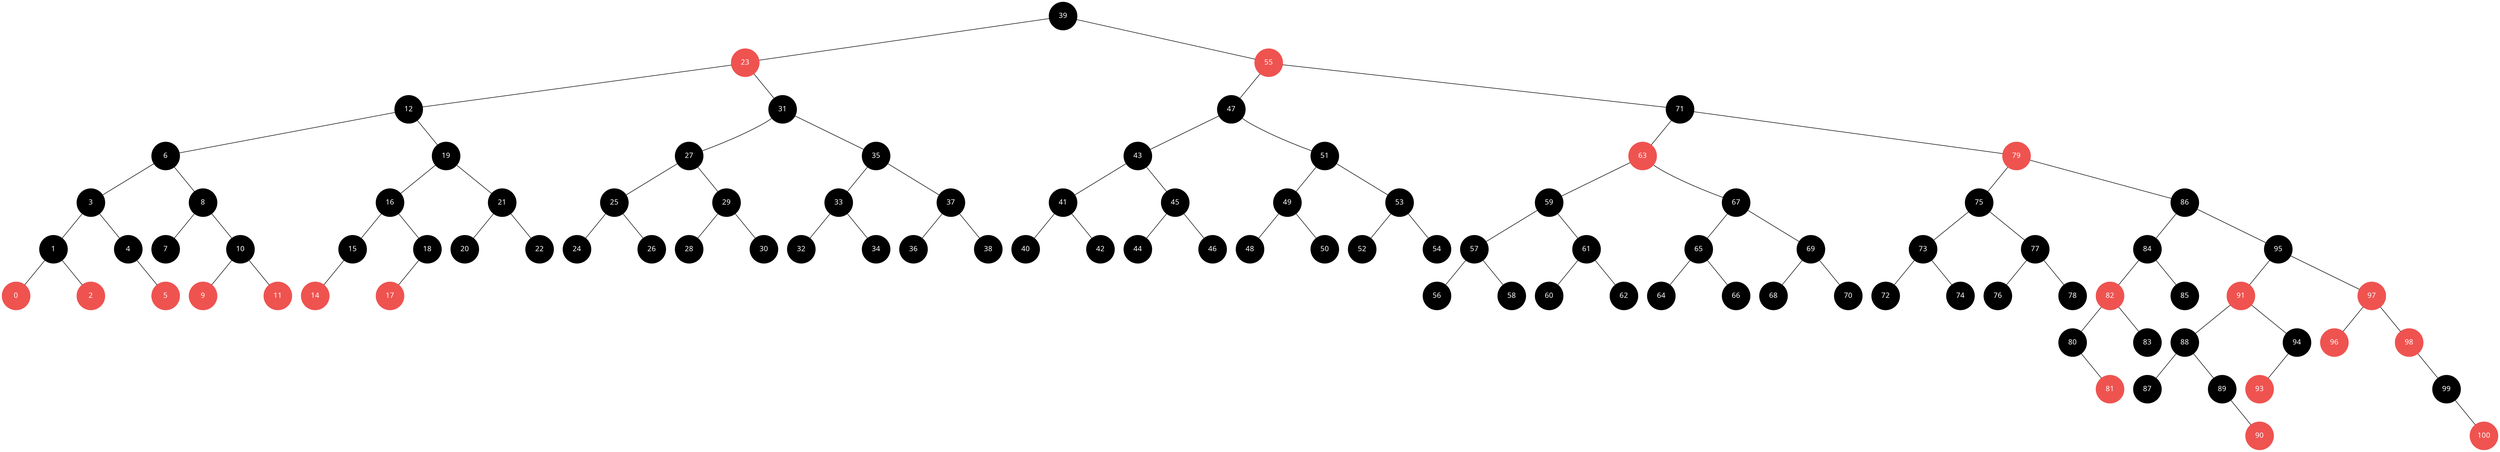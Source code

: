 digraph {
	graph [fontname=InputMono]
	node [shape=circle]
	node [style=filled]
	node [color=black]
	node [fixedsize=true]
	node [height=0.75]
	node [width=0.75]
	node [fontcolor=white]
	node [fontname=InputMono]
	edge [arrowhead=none]
	edge [style=filled]
	edge [weight=10]
	edge [color=black]
	node [color=black]
	39
	edge [weight=10]
	edge [color=black]
	node [color="#ef5350"]
	23
		39 -> 23
	edge [weight=100]
	edge [color=white]
	node [color=white]
	"[39"
		39 -> "[39"
	edge [weight=10]
	edge [color=black]
	node [color="#ef5350"]
	55
		39 -> 55
	edge [weight=10]
	edge [color=black]
	node [color=black]
	47
		55 -> 47
	edge [weight=100]
	edge [color=white]
	node [color=white]
	"[55"
		55 -> "[55"
	edge [weight=10]
	edge [color=black]
	node [color=black]
	71
		55 -> 71
	edge [weight=10]
	edge [color=black]
	node [color="#ef5350"]
	63
		71 -> 63
	edge [weight=100]
	edge [color=white]
	node [color=white]
	"[71"
		71 -> "[71"
	edge [weight=10]
	edge [color=black]
	node [color="#ef5350"]
	79
		71 -> 79
	edge [weight=10]
	edge [color=black]
	node [color=black]
	75
		79 -> 75
	edge [weight=100]
	edge [color=white]
	node [color=white]
	"[79"
		79 -> "[79"
	edge [weight=10]
	edge [color=black]
	node [color=black]
	86
		79 -> 86
	edge [weight=10]
	edge [color=black]
	node [color=black]
	84
		86 -> 84
	edge [weight=100]
	edge [color=white]
	node [color=white]
	"[86"
		86 -> "[86"
	edge [weight=10]
	edge [color=black]
	node [color=black]
	95
		86 -> 95
	edge [weight=10]
	edge [color=black]
	node [color="#ef5350"]
	91
		95 -> 91
	edge [weight=100]
	edge [color=white]
	node [color=white]
	"[95"
		95 -> "[95"
	edge [weight=10]
	edge [color=black]
	node [color="#ef5350"]
	97
		95 -> 97
	edge [weight=10]
	edge [color=black]
	node [color="#ef5350"]
	96
		97 -> 96
	edge [weight=100]
	edge [color=white]
	node [color=white]
	"[97"
		97 -> "[97"
	edge [weight=10]
	edge [color=black]
	node [color="#ef5350"]
	98
		97 -> 98
	edge [weight=100]
	edge [color=white]
	node [color=white]
	"|98"
		98 -> "|98"
	edge [weight=10]
	edge [color=black]
	node [color=black]
	99
		98 -> 99
	edge [weight=100]
	edge [color=white]
	node [color=white]
	"|99"
		99 -> "|99"
	edge [weight=10]
	edge [color=black]
	node [color="#ef5350"]
	100
		99 -> 100
	edge [weight=10]
	edge [color=black]
	node [color=black]
	88
		91 -> 88
	edge [weight=100]
	edge [color=white]
	node [color=white]
	"[91"
		91 -> "[91"
	edge [weight=10]
	edge [color=black]
	node [color=black]
	94
		91 -> 94
	edge [weight=10]
	edge [color=black]
	node [color="#ef5350"]
	93
		94 -> 93
	edge [weight=100]
	edge [color=white]
	node [color=white]
	"]94"
		94 -> "]94"
	edge [weight=10]
	edge [color=black]
	node [color=black]
	87
		88 -> 87
	edge [weight=100]
	edge [color=white]
	node [color=white]
	"[88"
		88 -> "[88"
	edge [weight=10]
	edge [color=black]
	node [color=black]
	89
		88 -> 89
	edge [weight=100]
	edge [color=white]
	node [color=white]
	"|89"
		89 -> "|89"
	edge [weight=10]
	edge [color=black]
	node [color="#ef5350"]
	90
		89 -> 90
	edge [weight=10]
	edge [color=black]
	node [color="#ef5350"]
	82
		84 -> 82
	edge [weight=100]
	edge [color=white]
	node [color=white]
	"[84"
		84 -> "[84"
	edge [weight=10]
	edge [color=black]
	node [color=black]
	85
		84 -> 85
	edge [weight=10]
	edge [color=black]
	node [color=black]
	80
		82 -> 80
	edge [weight=100]
	edge [color=white]
	node [color=white]
	"[82"
		82 -> "[82"
	edge [weight=10]
	edge [color=black]
	node [color=black]
	83
		82 -> 83
	edge [weight=100]
	edge [color=white]
	node [color=white]
	"|80"
		80 -> "|80"
	edge [weight=10]
	edge [color=black]
	node [color="#ef5350"]
	81
		80 -> 81
	edge [weight=10]
	edge [color=black]
	node [color=black]
	73
		75 -> 73
	edge [weight=100]
	edge [color=white]
	node [color=white]
	"[75"
		75 -> "[75"
	edge [weight=10]
	edge [color=black]
	node [color=black]
	77
		75 -> 77
	edge [weight=10]
	edge [color=black]
	node [color=black]
	76
		77 -> 76
	edge [weight=100]
	edge [color=white]
	node [color=white]
	"[77"
		77 -> "[77"
	edge [weight=10]
	edge [color=black]
	node [color=black]
	78
		77 -> 78
	edge [weight=10]
	edge [color=black]
	node [color=black]
	72
		73 -> 72
	edge [weight=100]
	edge [color=white]
	node [color=white]
	"[73"
		73 -> "[73"
	edge [weight=10]
	edge [color=black]
	node [color=black]
	74
		73 -> 74
	edge [weight=10]
	edge [color=black]
	node [color=black]
	59
		63 -> 59
	edge [weight=100]
	edge [color=white]
	node [color=white]
	"[63"
		63 -> "[63"
	edge [weight=10]
	edge [color=black]
	node [color=black]
	67
		63 -> 67
	edge [weight=10]
	edge [color=black]
	node [color=black]
	65
		67 -> 65
	edge [weight=100]
	edge [color=white]
	node [color=white]
	"[67"
		67 -> "[67"
	edge [weight=10]
	edge [color=black]
	node [color=black]
	69
		67 -> 69
	edge [weight=10]
	edge [color=black]
	node [color=black]
	68
		69 -> 68
	edge [weight=100]
	edge [color=white]
	node [color=white]
	"[69"
		69 -> "[69"
	edge [weight=10]
	edge [color=black]
	node [color=black]
	70
		69 -> 70
	edge [weight=10]
	edge [color=black]
	node [color=black]
	64
		65 -> 64
	edge [weight=100]
	edge [color=white]
	node [color=white]
	"[65"
		65 -> "[65"
	edge [weight=10]
	edge [color=black]
	node [color=black]
	66
		65 -> 66
	edge [weight=10]
	edge [color=black]
	node [color=black]
	57
		59 -> 57
	edge [weight=100]
	edge [color=white]
	node [color=white]
	"[59"
		59 -> "[59"
	edge [weight=10]
	edge [color=black]
	node [color=black]
	61
		59 -> 61
	edge [weight=10]
	edge [color=black]
	node [color=black]
	60
		61 -> 60
	edge [weight=100]
	edge [color=white]
	node [color=white]
	"[61"
		61 -> "[61"
	edge [weight=10]
	edge [color=black]
	node [color=black]
	62
		61 -> 62
	edge [weight=10]
	edge [color=black]
	node [color=black]
	56
		57 -> 56
	edge [weight=100]
	edge [color=white]
	node [color=white]
	"[57"
		57 -> "[57"
	edge [weight=10]
	edge [color=black]
	node [color=black]
	58
		57 -> 58
	edge [weight=10]
	edge [color=black]
	node [color=black]
	43
		47 -> 43
	edge [weight=100]
	edge [color=white]
	node [color=white]
	"[47"
		47 -> "[47"
	edge [weight=10]
	edge [color=black]
	node [color=black]
	51
		47 -> 51
	edge [weight=10]
	edge [color=black]
	node [color=black]
	49
		51 -> 49
	edge [weight=100]
	edge [color=white]
	node [color=white]
	"[51"
		51 -> "[51"
	edge [weight=10]
	edge [color=black]
	node [color=black]
	53
		51 -> 53
	edge [weight=10]
	edge [color=black]
	node [color=black]
	52
		53 -> 52
	edge [weight=100]
	edge [color=white]
	node [color=white]
	"[53"
		53 -> "[53"
	edge [weight=10]
	edge [color=black]
	node [color=black]
	54
		53 -> 54
	edge [weight=10]
	edge [color=black]
	node [color=black]
	48
		49 -> 48
	edge [weight=100]
	edge [color=white]
	node [color=white]
	"[49"
		49 -> "[49"
	edge [weight=10]
	edge [color=black]
	node [color=black]
	50
		49 -> 50
	edge [weight=10]
	edge [color=black]
	node [color=black]
	41
		43 -> 41
	edge [weight=100]
	edge [color=white]
	node [color=white]
	"[43"
		43 -> "[43"
	edge [weight=10]
	edge [color=black]
	node [color=black]
	45
		43 -> 45
	edge [weight=10]
	edge [color=black]
	node [color=black]
	44
		45 -> 44
	edge [weight=100]
	edge [color=white]
	node [color=white]
	"[45"
		45 -> "[45"
	edge [weight=10]
	edge [color=black]
	node [color=black]
	46
		45 -> 46
	edge [weight=10]
	edge [color=black]
	node [color=black]
	40
		41 -> 40
	edge [weight=100]
	edge [color=white]
	node [color=white]
	"[41"
		41 -> "[41"
	edge [weight=10]
	edge [color=black]
	node [color=black]
	42
		41 -> 42
	edge [weight=10]
	edge [color=black]
	node [color=black]
	12
		23 -> 12
	edge [weight=100]
	edge [color=white]
	node [color=white]
	"[23"
		23 -> "[23"
	edge [weight=10]
	edge [color=black]
	node [color=black]
	31
		23 -> 31
	edge [weight=10]
	edge [color=black]
	node [color=black]
	27
		31 -> 27
	edge [weight=100]
	edge [color=white]
	node [color=white]
	"[31"
		31 -> "[31"
	edge [weight=10]
	edge [color=black]
	node [color=black]
	35
		31 -> 35
	edge [weight=10]
	edge [color=black]
	node [color=black]
	33
		35 -> 33
	edge [weight=100]
	edge [color=white]
	node [color=white]
	"[35"
		35 -> "[35"
	edge [weight=10]
	edge [color=black]
	node [color=black]
	37
		35 -> 37
	edge [weight=10]
	edge [color=black]
	node [color=black]
	36
		37 -> 36
	edge [weight=100]
	edge [color=white]
	node [color=white]
	"[37"
		37 -> "[37"
	edge [weight=10]
	edge [color=black]
	node [color=black]
	38
		37 -> 38
	edge [weight=10]
	edge [color=black]
	node [color=black]
	32
		33 -> 32
	edge [weight=100]
	edge [color=white]
	node [color=white]
	"[33"
		33 -> "[33"
	edge [weight=10]
	edge [color=black]
	node [color=black]
	34
		33 -> 34
	edge [weight=10]
	edge [color=black]
	node [color=black]
	25
		27 -> 25
	edge [weight=100]
	edge [color=white]
	node [color=white]
	"[27"
		27 -> "[27"
	edge [weight=10]
	edge [color=black]
	node [color=black]
	29
		27 -> 29
	edge [weight=10]
	edge [color=black]
	node [color=black]
	28
		29 -> 28
	edge [weight=100]
	edge [color=white]
	node [color=white]
	"[29"
		29 -> "[29"
	edge [weight=10]
	edge [color=black]
	node [color=black]
	30
		29 -> 30
	edge [weight=10]
	edge [color=black]
	node [color=black]
	24
		25 -> 24
	edge [weight=100]
	edge [color=white]
	node [color=white]
	"[25"
		25 -> "[25"
	edge [weight=10]
	edge [color=black]
	node [color=black]
	26
		25 -> 26
	edge [weight=10]
	edge [color=black]
	node [color=black]
	6
		12 -> 6
	edge [weight=100]
	edge [color=white]
	node [color=white]
	"[12"
		12 -> "[12"
	edge [weight=10]
	edge [color=black]
	node [color=black]
	19
		12 -> 19
	edge [weight=10]
	edge [color=black]
	node [color=black]
	16
		19 -> 16
	edge [weight=100]
	edge [color=white]
	node [color=white]
	"[19"
		19 -> "[19"
	edge [weight=10]
	edge [color=black]
	node [color=black]
	21
		19 -> 21
	edge [weight=10]
	edge [color=black]
	node [color=black]
	20
		21 -> 20
	edge [weight=100]
	edge [color=white]
	node [color=white]
	"[21"
		21 -> "[21"
	edge [weight=10]
	edge [color=black]
	node [color=black]
	22
		21 -> 22
	edge [weight=10]
	edge [color=black]
	node [color=black]
	15
		16 -> 15
	edge [weight=100]
	edge [color=white]
	node [color=white]
	"[16"
		16 -> "[16"
	edge [weight=10]
	edge [color=black]
	node [color=black]
	18
		16 -> 18
	edge [weight=10]
	edge [color=black]
	node [color="#ef5350"]
	17
		18 -> 17
	edge [weight=100]
	edge [color=white]
	node [color=white]
	"]18"
		18 -> "]18"
	edge [weight=10]
	edge [color=black]
	node [color="#ef5350"]
	14
		15 -> 14
	edge [weight=100]
	edge [color=white]
	node [color=white]
	"]15"
		15 -> "]15"
	edge [weight=10]
	edge [color=black]
	node [color=black]
	3
		6 -> 3
	edge [weight=100]
	edge [color=white]
	node [color=white]
	"[6"
		6 -> "[6"
	edge [weight=10]
	edge [color=black]
	node [color=black]
	8
		6 -> 8
	edge [weight=10]
	edge [color=black]
	node [color=black]
	7
		8 -> 7
	edge [weight=100]
	edge [color=white]
	node [color=white]
	"[8"
		8 -> "[8"
	edge [weight=10]
	edge [color=black]
	node [color=black]
	10
		8 -> 10
	edge [weight=10]
	edge [color=black]
	node [color="#ef5350"]
	9
		10 -> 9
	edge [weight=100]
	edge [color=white]
	node [color=white]
	"[10"
		10 -> "[10"
	edge [weight=10]
	edge [color=black]
	node [color="#ef5350"]
	11
		10 -> 11
	edge [weight=10]
	edge [color=black]
	node [color=black]
	1
		3 -> 1
	edge [weight=100]
	edge [color=white]
	node [color=white]
	"[3"
		3 -> "[3"
	edge [weight=10]
	edge [color=black]
	node [color=black]
	4
		3 -> 4
	edge [weight=100]
	edge [color=white]
	node [color=white]
	"|4"
		4 -> "|4"
	edge [weight=10]
	edge [color=black]
	node [color="#ef5350"]
	5
		4 -> 5
	edge [weight=10]
	edge [color=black]
	node [color="#ef5350"]
	0
		1 -> 0
	edge [weight=100]
	edge [color=white]
	node [color=white]
	"[1"
		1 -> "[1"
	edge [weight=10]
	edge [color=black]
	node [color="#ef5350"]
	2
		1 -> 2
}